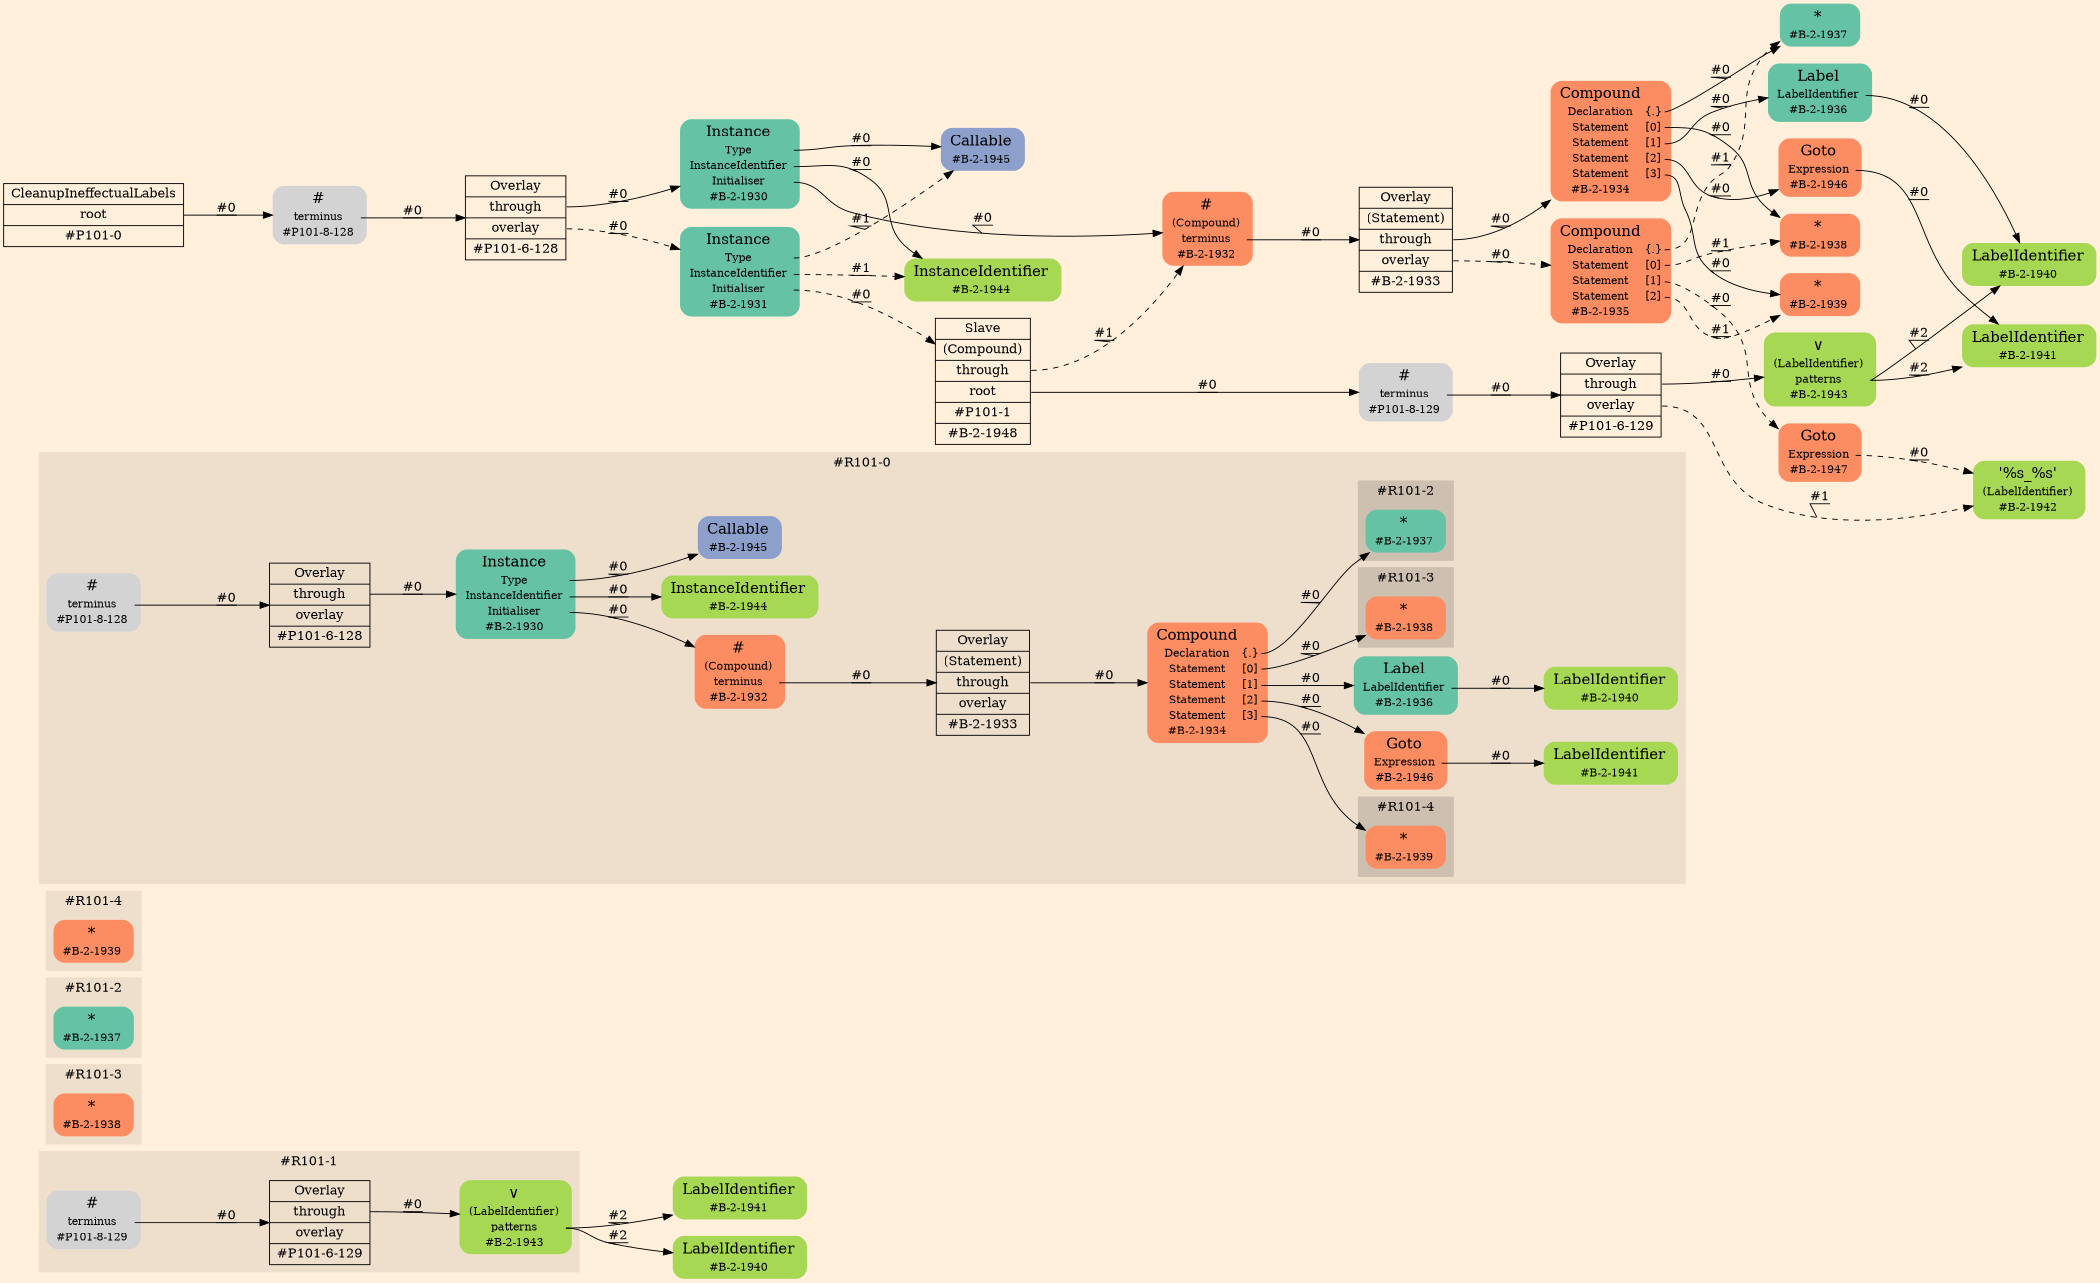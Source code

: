 digraph Inferno {
graph [
rankdir = "LR"
ranksep = 1.0
size = "14,20"
bgcolor = antiquewhite1
color = black
fontcolor = black
];
node [
];
"#R101-1/#B-2-1941" [
shape = "plaintext"
fillcolor = "/set28/5"
label = <<TABLE BORDER="0" CELLBORDER="0" CELLSPACING="0">
 <TR>
  <TD><FONT POINT-SIZE="16.0">LabelIdentifier</FONT></TD>
  <TD></TD>
 </TR>
 <TR>
  <TD>#B-2-1941</TD>
  <TD PORT="port0"></TD>
 </TR>
</TABLE>>
style = "rounded,filled"
fontsize = "12"
];
"#R101-1/#B-2-1940" [
shape = "plaintext"
fillcolor = "/set28/5"
label = <<TABLE BORDER="0" CELLBORDER="0" CELLSPACING="0">
 <TR>
  <TD><FONT POINT-SIZE="16.0">LabelIdentifier</FONT></TD>
  <TD></TD>
 </TR>
 <TR>
  <TD>#B-2-1940</TD>
  <TD PORT="port0"></TD>
 </TR>
</TABLE>>
style = "rounded,filled"
fontsize = "12"
];
subgraph "cluster#R101-1" {
label = "#R101-1"
style = "filled"
color = antiquewhite2
"#R101-1/#B-2-1943" [
shape = "plaintext"
fillcolor = "/set28/5"
label = <<TABLE BORDER="0" CELLBORDER="0" CELLSPACING="0">
 <TR>
  <TD><FONT POINT-SIZE="16.0">∨</FONT></TD>
  <TD></TD>
 </TR>
 <TR>
  <TD>(LabelIdentifier)</TD>
  <TD PORT="port0"></TD>
 </TR>
 <TR>
  <TD>patterns</TD>
  <TD PORT="port1"></TD>
 </TR>
 <TR>
  <TD>#B-2-1943</TD>
  <TD PORT="port2"></TD>
 </TR>
</TABLE>>
style = "rounded,filled"
fontsize = "12"
];
"#R101-1/#P101-8-129" [
shape = "plaintext"
label = <<TABLE BORDER="0" CELLBORDER="0" CELLSPACING="0">
 <TR>
  <TD><FONT POINT-SIZE="16.0">#</FONT></TD>
  <TD></TD>
 </TR>
 <TR>
  <TD>terminus</TD>
  <TD PORT="port0"></TD>
 </TR>
 <TR>
  <TD>#P101-8-129</TD>
  <TD PORT="port1"></TD>
 </TR>
</TABLE>>
style = "rounded,filled"
fontsize = "12"
];
"#R101-1/#P101-6-129" [
shape = "record"
fillcolor = antiquewhite2
label = "<fixed> Overlay | <port0> through | <port1> overlay | <port2> #P101-6-129"
style = "filled"
fontsize = "14"
color = black
fontcolor = black
];
}
subgraph "cluster#R101-3" {
label = "#R101-3"
style = "filled"
color = antiquewhite2
"#R101-3/#B-2-1938" [
shape = "plaintext"
fillcolor = "/set28/2"
label = <<TABLE BORDER="0" CELLBORDER="0" CELLSPACING="0">
 <TR>
  <TD><FONT POINT-SIZE="16.0">*</FONT></TD>
  <TD></TD>
 </TR>
 <TR>
  <TD>#B-2-1938</TD>
  <TD PORT="port0"></TD>
 </TR>
</TABLE>>
style = "rounded,filled"
fontsize = "12"
];
}
subgraph "cluster#R101-2" {
label = "#R101-2"
style = "filled"
color = antiquewhite2
"#R101-2/#B-2-1937" [
shape = "plaintext"
fillcolor = "/set28/1"
label = <<TABLE BORDER="0" CELLBORDER="0" CELLSPACING="0">
 <TR>
  <TD><FONT POINT-SIZE="16.0">*</FONT></TD>
  <TD></TD>
 </TR>
 <TR>
  <TD>#B-2-1937</TD>
  <TD PORT="port0"></TD>
 </TR>
</TABLE>>
style = "rounded,filled"
fontsize = "12"
];
}
subgraph "cluster#R101-4" {
label = "#R101-4"
style = "filled"
color = antiquewhite2
"#R101-4/#B-2-1939" [
shape = "plaintext"
fillcolor = "/set28/2"
label = <<TABLE BORDER="0" CELLBORDER="0" CELLSPACING="0">
 <TR>
  <TD><FONT POINT-SIZE="16.0">*</FONT></TD>
  <TD></TD>
 </TR>
 <TR>
  <TD>#B-2-1939</TD>
  <TD PORT="port0"></TD>
 </TR>
</TABLE>>
style = "rounded,filled"
fontsize = "12"
];
}
subgraph "cluster#R101-0" {
label = "#R101-0"
style = "filled"
color = antiquewhite2
"#R101-0/#B-2-1941" [
shape = "plaintext"
fillcolor = "/set28/5"
label = <<TABLE BORDER="0" CELLBORDER="0" CELLSPACING="0">
 <TR>
  <TD><FONT POINT-SIZE="16.0">LabelIdentifier</FONT></TD>
  <TD></TD>
 </TR>
 <TR>
  <TD>#B-2-1941</TD>
  <TD PORT="port0"></TD>
 </TR>
</TABLE>>
style = "rounded,filled"
fontsize = "12"
];
"#R101-0/#B-2-1945" [
shape = "plaintext"
fillcolor = "/set28/3"
label = <<TABLE BORDER="0" CELLBORDER="0" CELLSPACING="0">
 <TR>
  <TD><FONT POINT-SIZE="16.0">Callable</FONT></TD>
  <TD></TD>
 </TR>
 <TR>
  <TD>#B-2-1945</TD>
  <TD PORT="port0"></TD>
 </TR>
</TABLE>>
style = "rounded,filled"
fontsize = "12"
];
"#R101-0/#B-2-1932" [
shape = "plaintext"
fillcolor = "/set28/2"
label = <<TABLE BORDER="0" CELLBORDER="0" CELLSPACING="0">
 <TR>
  <TD><FONT POINT-SIZE="16.0">#</FONT></TD>
  <TD></TD>
 </TR>
 <TR>
  <TD>(Compound)</TD>
  <TD PORT="port0"></TD>
 </TR>
 <TR>
  <TD>terminus</TD>
  <TD PORT="port1"></TD>
 </TR>
 <TR>
  <TD>#B-2-1932</TD>
  <TD PORT="port2"></TD>
 </TR>
</TABLE>>
style = "rounded,filled"
fontsize = "12"
];
"#R101-0/#B-2-1933" [
shape = "record"
fillcolor = antiquewhite2
label = "<fixed> Overlay | <port0> (Statement) | <port1> through | <port2> overlay | <port3> #B-2-1933"
style = "filled"
fontsize = "14"
color = black
fontcolor = black
];
"#R101-0/#B-2-1944" [
shape = "plaintext"
fillcolor = "/set28/5"
label = <<TABLE BORDER="0" CELLBORDER="0" CELLSPACING="0">
 <TR>
  <TD><FONT POINT-SIZE="16.0">InstanceIdentifier</FONT></TD>
  <TD></TD>
 </TR>
 <TR>
  <TD>#B-2-1944</TD>
  <TD PORT="port0"></TD>
 </TR>
</TABLE>>
style = "rounded,filled"
fontsize = "12"
];
"#R101-0/#B-2-1930" [
shape = "plaintext"
fillcolor = "/set28/1"
label = <<TABLE BORDER="0" CELLBORDER="0" CELLSPACING="0">
 <TR>
  <TD><FONT POINT-SIZE="16.0">Instance</FONT></TD>
  <TD></TD>
 </TR>
 <TR>
  <TD>Type</TD>
  <TD PORT="port0"></TD>
 </TR>
 <TR>
  <TD>InstanceIdentifier</TD>
  <TD PORT="port1"></TD>
 </TR>
 <TR>
  <TD>Initialiser</TD>
  <TD PORT="port2"></TD>
 </TR>
 <TR>
  <TD>#B-2-1930</TD>
  <TD PORT="port3"></TD>
 </TR>
</TABLE>>
style = "rounded,filled"
fontsize = "12"
];
"#R101-0/#B-2-1934" [
shape = "plaintext"
fillcolor = "/set28/2"
label = <<TABLE BORDER="0" CELLBORDER="0" CELLSPACING="0">
 <TR>
  <TD><FONT POINT-SIZE="16.0">Compound</FONT></TD>
  <TD></TD>
 </TR>
 <TR>
  <TD>Declaration</TD>
  <TD PORT="port0">{.}</TD>
 </TR>
 <TR>
  <TD>Statement</TD>
  <TD PORT="port1">[0]</TD>
 </TR>
 <TR>
  <TD>Statement</TD>
  <TD PORT="port2">[1]</TD>
 </TR>
 <TR>
  <TD>Statement</TD>
  <TD PORT="port3">[2]</TD>
 </TR>
 <TR>
  <TD>Statement</TD>
  <TD PORT="port4">[3]</TD>
 </TR>
 <TR>
  <TD>#B-2-1934</TD>
  <TD PORT="port5"></TD>
 </TR>
</TABLE>>
style = "rounded,filled"
fontsize = "12"
];
"#R101-0/#B-2-1936" [
shape = "plaintext"
fillcolor = "/set28/1"
label = <<TABLE BORDER="0" CELLBORDER="0" CELLSPACING="0">
 <TR>
  <TD><FONT POINT-SIZE="16.0">Label</FONT></TD>
  <TD></TD>
 </TR>
 <TR>
  <TD>LabelIdentifier</TD>
  <TD PORT="port0"></TD>
 </TR>
 <TR>
  <TD>#B-2-1936</TD>
  <TD PORT="port1"></TD>
 </TR>
</TABLE>>
style = "rounded,filled"
fontsize = "12"
];
"#R101-0/#P101-8-128" [
shape = "plaintext"
label = <<TABLE BORDER="0" CELLBORDER="0" CELLSPACING="0">
 <TR>
  <TD><FONT POINT-SIZE="16.0">#</FONT></TD>
  <TD></TD>
 </TR>
 <TR>
  <TD>terminus</TD>
  <TD PORT="port0"></TD>
 </TR>
 <TR>
  <TD>#P101-8-128</TD>
  <TD PORT="port1"></TD>
 </TR>
</TABLE>>
style = "rounded,filled"
fontsize = "12"
];
"#R101-0/#B-2-1940" [
shape = "plaintext"
fillcolor = "/set28/5"
label = <<TABLE BORDER="0" CELLBORDER="0" CELLSPACING="0">
 <TR>
  <TD><FONT POINT-SIZE="16.0">LabelIdentifier</FONT></TD>
  <TD></TD>
 </TR>
 <TR>
  <TD>#B-2-1940</TD>
  <TD PORT="port0"></TD>
 </TR>
</TABLE>>
style = "rounded,filled"
fontsize = "12"
];
"#R101-0/#P101-6-128" [
shape = "record"
fillcolor = antiquewhite2
label = "<fixed> Overlay | <port0> through | <port1> overlay | <port2> #P101-6-128"
style = "filled"
fontsize = "14"
color = black
fontcolor = black
];
"#R101-0/#B-2-1946" [
shape = "plaintext"
fillcolor = "/set28/2"
label = <<TABLE BORDER="0" CELLBORDER="0" CELLSPACING="0">
 <TR>
  <TD><FONT POINT-SIZE="16.0">Goto</FONT></TD>
  <TD></TD>
 </TR>
 <TR>
  <TD>Expression</TD>
  <TD PORT="port0"></TD>
 </TR>
 <TR>
  <TD>#B-2-1946</TD>
  <TD PORT="port1"></TD>
 </TR>
</TABLE>>
style = "rounded,filled"
fontsize = "12"
];
subgraph "cluster#R101-4" {
label = "#R101-4"
style = "filled"
color = antiquewhite3
"#R101-0/#B-2-1939" [
shape = "plaintext"
fillcolor = "/set28/2"
label = <<TABLE BORDER="0" CELLBORDER="0" CELLSPACING="0">
 <TR>
  <TD><FONT POINT-SIZE="16.0">*</FONT></TD>
  <TD></TD>
 </TR>
 <TR>
  <TD>#B-2-1939</TD>
  <TD PORT="port0"></TD>
 </TR>
</TABLE>>
style = "rounded,filled"
fontsize = "12"
];
}
subgraph "cluster#R101-2" {
label = "#R101-2"
style = "filled"
color = antiquewhite3
"#R101-0/#B-2-1937" [
shape = "plaintext"
fillcolor = "/set28/1"
label = <<TABLE BORDER="0" CELLBORDER="0" CELLSPACING="0">
 <TR>
  <TD><FONT POINT-SIZE="16.0">*</FONT></TD>
  <TD></TD>
 </TR>
 <TR>
  <TD>#B-2-1937</TD>
  <TD PORT="port0"></TD>
 </TR>
</TABLE>>
style = "rounded,filled"
fontsize = "12"
];
}
subgraph "cluster#R101-3" {
label = "#R101-3"
style = "filled"
color = antiquewhite3
"#R101-0/#B-2-1938" [
shape = "plaintext"
fillcolor = "/set28/2"
label = <<TABLE BORDER="0" CELLBORDER="0" CELLSPACING="0">
 <TR>
  <TD><FONT POINT-SIZE="16.0">*</FONT></TD>
  <TD></TD>
 </TR>
 <TR>
  <TD>#B-2-1938</TD>
  <TD PORT="port0"></TD>
 </TR>
</TABLE>>
style = "rounded,filled"
fontsize = "12"
];
}
}
"CR#P101-0" [
shape = "record"
fillcolor = antiquewhite1
label = "<fixed> CleanupIneffectualLabels | <port0> root | <port1> #P101-0"
style = "filled"
fontsize = "14"
color = black
fontcolor = black
];
"#P101-8-128" [
shape = "plaintext"
label = <<TABLE BORDER="0" CELLBORDER="0" CELLSPACING="0">
 <TR>
  <TD><FONT POINT-SIZE="16.0">#</FONT></TD>
  <TD></TD>
 </TR>
 <TR>
  <TD>terminus</TD>
  <TD PORT="port0"></TD>
 </TR>
 <TR>
  <TD>#P101-8-128</TD>
  <TD PORT="port1"></TD>
 </TR>
</TABLE>>
style = "rounded,filled"
fontsize = "12"
];
"#P101-6-128" [
shape = "record"
fillcolor = antiquewhite1
label = "<fixed> Overlay | <port0> through | <port1> overlay | <port2> #P101-6-128"
style = "filled"
fontsize = "14"
color = black
fontcolor = black
];
"#B-2-1930" [
shape = "plaintext"
fillcolor = "/set28/1"
label = <<TABLE BORDER="0" CELLBORDER="0" CELLSPACING="0">
 <TR>
  <TD><FONT POINT-SIZE="16.0">Instance</FONT></TD>
  <TD></TD>
 </TR>
 <TR>
  <TD>Type</TD>
  <TD PORT="port0"></TD>
 </TR>
 <TR>
  <TD>InstanceIdentifier</TD>
  <TD PORT="port1"></TD>
 </TR>
 <TR>
  <TD>Initialiser</TD>
  <TD PORT="port2"></TD>
 </TR>
 <TR>
  <TD>#B-2-1930</TD>
  <TD PORT="port3"></TD>
 </TR>
</TABLE>>
style = "rounded,filled"
fontsize = "12"
];
"#B-2-1945" [
shape = "plaintext"
fillcolor = "/set28/3"
label = <<TABLE BORDER="0" CELLBORDER="0" CELLSPACING="0">
 <TR>
  <TD><FONT POINT-SIZE="16.0">Callable</FONT></TD>
  <TD></TD>
 </TR>
 <TR>
  <TD>#B-2-1945</TD>
  <TD PORT="port0"></TD>
 </TR>
</TABLE>>
style = "rounded,filled"
fontsize = "12"
];
"#B-2-1944" [
shape = "plaintext"
fillcolor = "/set28/5"
label = <<TABLE BORDER="0" CELLBORDER="0" CELLSPACING="0">
 <TR>
  <TD><FONT POINT-SIZE="16.0">InstanceIdentifier</FONT></TD>
  <TD></TD>
 </TR>
 <TR>
  <TD>#B-2-1944</TD>
  <TD PORT="port0"></TD>
 </TR>
</TABLE>>
style = "rounded,filled"
fontsize = "12"
];
"#B-2-1932" [
shape = "plaintext"
fillcolor = "/set28/2"
label = <<TABLE BORDER="0" CELLBORDER="0" CELLSPACING="0">
 <TR>
  <TD><FONT POINT-SIZE="16.0">#</FONT></TD>
  <TD></TD>
 </TR>
 <TR>
  <TD>(Compound)</TD>
  <TD PORT="port0"></TD>
 </TR>
 <TR>
  <TD>terminus</TD>
  <TD PORT="port1"></TD>
 </TR>
 <TR>
  <TD>#B-2-1932</TD>
  <TD PORT="port2"></TD>
 </TR>
</TABLE>>
style = "rounded,filled"
fontsize = "12"
];
"#B-2-1933" [
shape = "record"
fillcolor = antiquewhite1
label = "<fixed> Overlay | <port0> (Statement) | <port1> through | <port2> overlay | <port3> #B-2-1933"
style = "filled"
fontsize = "14"
color = black
fontcolor = black
];
"#B-2-1934" [
shape = "plaintext"
fillcolor = "/set28/2"
label = <<TABLE BORDER="0" CELLBORDER="0" CELLSPACING="0">
 <TR>
  <TD><FONT POINT-SIZE="16.0">Compound</FONT></TD>
  <TD></TD>
 </TR>
 <TR>
  <TD>Declaration</TD>
  <TD PORT="port0">{.}</TD>
 </TR>
 <TR>
  <TD>Statement</TD>
  <TD PORT="port1">[0]</TD>
 </TR>
 <TR>
  <TD>Statement</TD>
  <TD PORT="port2">[1]</TD>
 </TR>
 <TR>
  <TD>Statement</TD>
  <TD PORT="port3">[2]</TD>
 </TR>
 <TR>
  <TD>Statement</TD>
  <TD PORT="port4">[3]</TD>
 </TR>
 <TR>
  <TD>#B-2-1934</TD>
  <TD PORT="port5"></TD>
 </TR>
</TABLE>>
style = "rounded,filled"
fontsize = "12"
];
"#B-2-1937" [
shape = "plaintext"
fillcolor = "/set28/1"
label = <<TABLE BORDER="0" CELLBORDER="0" CELLSPACING="0">
 <TR>
  <TD><FONT POINT-SIZE="16.0">*</FONT></TD>
  <TD></TD>
 </TR>
 <TR>
  <TD>#B-2-1937</TD>
  <TD PORT="port0"></TD>
 </TR>
</TABLE>>
style = "rounded,filled"
fontsize = "12"
];
"#B-2-1938" [
shape = "plaintext"
fillcolor = "/set28/2"
label = <<TABLE BORDER="0" CELLBORDER="0" CELLSPACING="0">
 <TR>
  <TD><FONT POINT-SIZE="16.0">*</FONT></TD>
  <TD></TD>
 </TR>
 <TR>
  <TD>#B-2-1938</TD>
  <TD PORT="port0"></TD>
 </TR>
</TABLE>>
style = "rounded,filled"
fontsize = "12"
];
"#B-2-1936" [
shape = "plaintext"
fillcolor = "/set28/1"
label = <<TABLE BORDER="0" CELLBORDER="0" CELLSPACING="0">
 <TR>
  <TD><FONT POINT-SIZE="16.0">Label</FONT></TD>
  <TD></TD>
 </TR>
 <TR>
  <TD>LabelIdentifier</TD>
  <TD PORT="port0"></TD>
 </TR>
 <TR>
  <TD>#B-2-1936</TD>
  <TD PORT="port1"></TD>
 </TR>
</TABLE>>
style = "rounded,filled"
fontsize = "12"
];
"#B-2-1940" [
shape = "plaintext"
fillcolor = "/set28/5"
label = <<TABLE BORDER="0" CELLBORDER="0" CELLSPACING="0">
 <TR>
  <TD><FONT POINT-SIZE="16.0">LabelIdentifier</FONT></TD>
  <TD></TD>
 </TR>
 <TR>
  <TD>#B-2-1940</TD>
  <TD PORT="port0"></TD>
 </TR>
</TABLE>>
style = "rounded,filled"
fontsize = "12"
];
"#B-2-1946" [
shape = "plaintext"
fillcolor = "/set28/2"
label = <<TABLE BORDER="0" CELLBORDER="0" CELLSPACING="0">
 <TR>
  <TD><FONT POINT-SIZE="16.0">Goto</FONT></TD>
  <TD></TD>
 </TR>
 <TR>
  <TD>Expression</TD>
  <TD PORT="port0"></TD>
 </TR>
 <TR>
  <TD>#B-2-1946</TD>
  <TD PORT="port1"></TD>
 </TR>
</TABLE>>
style = "rounded,filled"
fontsize = "12"
];
"#B-2-1941" [
shape = "plaintext"
fillcolor = "/set28/5"
label = <<TABLE BORDER="0" CELLBORDER="0" CELLSPACING="0">
 <TR>
  <TD><FONT POINT-SIZE="16.0">LabelIdentifier</FONT></TD>
  <TD></TD>
 </TR>
 <TR>
  <TD>#B-2-1941</TD>
  <TD PORT="port0"></TD>
 </TR>
</TABLE>>
style = "rounded,filled"
fontsize = "12"
];
"#B-2-1939" [
shape = "plaintext"
fillcolor = "/set28/2"
label = <<TABLE BORDER="0" CELLBORDER="0" CELLSPACING="0">
 <TR>
  <TD><FONT POINT-SIZE="16.0">*</FONT></TD>
  <TD></TD>
 </TR>
 <TR>
  <TD>#B-2-1939</TD>
  <TD PORT="port0"></TD>
 </TR>
</TABLE>>
style = "rounded,filled"
fontsize = "12"
];
"#B-2-1935" [
shape = "plaintext"
fillcolor = "/set28/2"
label = <<TABLE BORDER="0" CELLBORDER="0" CELLSPACING="0">
 <TR>
  <TD><FONT POINT-SIZE="16.0">Compound</FONT></TD>
  <TD></TD>
 </TR>
 <TR>
  <TD>Declaration</TD>
  <TD PORT="port0">{.}</TD>
 </TR>
 <TR>
  <TD>Statement</TD>
  <TD PORT="port1">[0]</TD>
 </TR>
 <TR>
  <TD>Statement</TD>
  <TD PORT="port2">[1]</TD>
 </TR>
 <TR>
  <TD>Statement</TD>
  <TD PORT="port3">[2]</TD>
 </TR>
 <TR>
  <TD>#B-2-1935</TD>
  <TD PORT="port4"></TD>
 </TR>
</TABLE>>
style = "rounded,filled"
fontsize = "12"
];
"#B-2-1947" [
shape = "plaintext"
fillcolor = "/set28/2"
label = <<TABLE BORDER="0" CELLBORDER="0" CELLSPACING="0">
 <TR>
  <TD><FONT POINT-SIZE="16.0">Goto</FONT></TD>
  <TD></TD>
 </TR>
 <TR>
  <TD>Expression</TD>
  <TD PORT="port0"></TD>
 </TR>
 <TR>
  <TD>#B-2-1947</TD>
  <TD PORT="port1"></TD>
 </TR>
</TABLE>>
style = "rounded,filled"
fontsize = "12"
];
"#B-2-1942" [
shape = "plaintext"
fillcolor = "/set28/5"
label = <<TABLE BORDER="0" CELLBORDER="0" CELLSPACING="0">
 <TR>
  <TD><FONT POINT-SIZE="16.0">'%s_%s'</FONT></TD>
  <TD></TD>
 </TR>
 <TR>
  <TD>(LabelIdentifier)</TD>
  <TD PORT="port0"></TD>
 </TR>
 <TR>
  <TD>#B-2-1942</TD>
  <TD PORT="port1"></TD>
 </TR>
</TABLE>>
style = "rounded,filled"
fontsize = "12"
];
"#B-2-1931" [
shape = "plaintext"
fillcolor = "/set28/1"
label = <<TABLE BORDER="0" CELLBORDER="0" CELLSPACING="0">
 <TR>
  <TD><FONT POINT-SIZE="16.0">Instance</FONT></TD>
  <TD></TD>
 </TR>
 <TR>
  <TD>Type</TD>
  <TD PORT="port0"></TD>
 </TR>
 <TR>
  <TD>InstanceIdentifier</TD>
  <TD PORT="port1"></TD>
 </TR>
 <TR>
  <TD>Initialiser</TD>
  <TD PORT="port2"></TD>
 </TR>
 <TR>
  <TD>#B-2-1931</TD>
  <TD PORT="port3"></TD>
 </TR>
</TABLE>>
style = "rounded,filled"
fontsize = "12"
];
"#B-2-1948" [
shape = "record"
fillcolor = antiquewhite1
label = "<fixed> Slave | <port0> (Compound) | <port1> through | <port2> root | <port3> #P101-1 | <port4> #B-2-1948"
style = "filled"
fontsize = "14"
color = black
fontcolor = black
];
"#P101-8-129" [
shape = "plaintext"
label = <<TABLE BORDER="0" CELLBORDER="0" CELLSPACING="0">
 <TR>
  <TD><FONT POINT-SIZE="16.0">#</FONT></TD>
  <TD></TD>
 </TR>
 <TR>
  <TD>terminus</TD>
  <TD PORT="port0"></TD>
 </TR>
 <TR>
  <TD>#P101-8-129</TD>
  <TD PORT="port1"></TD>
 </TR>
</TABLE>>
style = "rounded,filled"
fontsize = "12"
];
"#P101-6-129" [
shape = "record"
fillcolor = antiquewhite1
label = "<fixed> Overlay | <port0> through | <port1> overlay | <port2> #P101-6-129"
style = "filled"
fontsize = "14"
color = black
fontcolor = black
];
"#B-2-1943" [
shape = "plaintext"
fillcolor = "/set28/5"
label = <<TABLE BORDER="0" CELLBORDER="0" CELLSPACING="0">
 <TR>
  <TD><FONT POINT-SIZE="16.0">∨</FONT></TD>
  <TD></TD>
 </TR>
 <TR>
  <TD>(LabelIdentifier)</TD>
  <TD PORT="port0"></TD>
 </TR>
 <TR>
  <TD>patterns</TD>
  <TD PORT="port1"></TD>
 </TR>
 <TR>
  <TD>#B-2-1943</TD>
  <TD PORT="port2"></TD>
 </TR>
</TABLE>>
style = "rounded,filled"
fontsize = "12"
];
"CR#P101-0":port0 -> "#P101-8-128" [style="solid"
label = "#0"
decorate = true
color = black
fontcolor = black
];
"#P101-8-128":port0 -> "#P101-6-128" [style="solid"
label = "#0"
decorate = true
color = black
fontcolor = black
];
"#P101-6-128":port0 -> "#B-2-1930" [style="solid"
label = "#0"
decorate = true
color = black
fontcolor = black
];
"#P101-6-128":port1 -> "#B-2-1931" [style="dashed"
label = "#0"
decorate = true
color = black
fontcolor = black
];
"#B-2-1930":port0 -> "#B-2-1945" [style="solid"
label = "#0"
decorate = true
color = black
fontcolor = black
];
"#B-2-1930":port1 -> "#B-2-1944" [style="solid"
label = "#0"
decorate = true
color = black
fontcolor = black
];
"#B-2-1930":port2 -> "#B-2-1932" [style="solid"
label = "#0"
decorate = true
color = black
fontcolor = black
];
"#B-2-1932":port1 -> "#B-2-1933" [style="solid"
label = "#0"
decorate = true
color = black
fontcolor = black
];
"#B-2-1933":port1 -> "#B-2-1934" [style="solid"
label = "#0"
decorate = true
color = black
fontcolor = black
];
"#B-2-1933":port2 -> "#B-2-1935" [style="dashed"
label = "#0"
decorate = true
color = black
fontcolor = black
];
"#B-2-1934":port0 -> "#B-2-1937" [style="solid"
label = "#0"
decorate = true
color = black
fontcolor = black
];
"#B-2-1934":port1 -> "#B-2-1938" [style="solid"
label = "#0"
decorate = true
color = black
fontcolor = black
];
"#B-2-1934":port2 -> "#B-2-1936" [style="solid"
label = "#0"
decorate = true
color = black
fontcolor = black
];
"#B-2-1934":port3 -> "#B-2-1946" [style="solid"
label = "#0"
decorate = true
color = black
fontcolor = black
];
"#B-2-1934":port4 -> "#B-2-1939" [style="solid"
label = "#0"
decorate = true
color = black
fontcolor = black
];
"#B-2-1936":port0 -> "#B-2-1940" [style="solid"
label = "#0"
decorate = true
color = black
fontcolor = black
];
"#B-2-1946":port0 -> "#B-2-1941" [style="solid"
label = "#0"
decorate = true
color = black
fontcolor = black
];
"#B-2-1935":port0 -> "#B-2-1937" [style="dashed"
label = "#1"
decorate = true
color = black
fontcolor = black
];
"#B-2-1935":port1 -> "#B-2-1938" [style="dashed"
label = "#1"
decorate = true
color = black
fontcolor = black
];
"#B-2-1935":port2 -> "#B-2-1947" [style="dashed"
label = "#0"
decorate = true
color = black
fontcolor = black
];
"#B-2-1935":port3 -> "#B-2-1939" [style="dashed"
label = "#1"
decorate = true
color = black
fontcolor = black
];
"#B-2-1947":port0 -> "#B-2-1942" [style="dashed"
label = "#0"
decorate = true
color = black
fontcolor = black
];
"#B-2-1931":port0 -> "#B-2-1945" [style="dashed"
label = "#1"
decorate = true
color = black
fontcolor = black
];
"#B-2-1931":port1 -> "#B-2-1944" [style="dashed"
label = "#1"
decorate = true
color = black
fontcolor = black
];
"#B-2-1931":port2 -> "#B-2-1948" [style="dashed"
label = "#0"
decorate = true
color = black
fontcolor = black
];
"#B-2-1948":port1 -> "#B-2-1932" [style="dashed"
label = "#1"
decorate = true
color = black
fontcolor = black
];
"#B-2-1948":port2 -> "#P101-8-129" [style="solid"
label = "#0"
decorate = true
color = black
fontcolor = black
];
"#P101-8-129":port0 -> "#P101-6-129" [style="solid"
label = "#0"
decorate = true
color = black
fontcolor = black
];
"#P101-6-129":port0 -> "#B-2-1943" [style="solid"
label = "#0"
decorate = true
color = black
fontcolor = black
];
"#P101-6-129":port1 -> "#B-2-1942" [style="dashed"
label = "#1"
decorate = true
color = black
fontcolor = black
];
"#B-2-1943":port1 -> "#B-2-1940" [style="solid"
label = "#2"
decorate = true
color = black
fontcolor = black
];
"#B-2-1943":port1 -> "#B-2-1941" [style="solid"
label = "#2"
decorate = true
color = black
fontcolor = black
];
"#R101-0/#B-2-1932":port1 -> "#R101-0/#B-2-1933" [style="solid"
label = "#0"
decorate = true
color = black
fontcolor = black
];
"#R101-0/#B-2-1933":port1 -> "#R101-0/#B-2-1934" [style="solid"
label = "#0"
decorate = true
color = black
fontcolor = black
];
"#R101-0/#B-2-1930":port0 -> "#R101-0/#B-2-1945" [style="solid"
label = "#0"
decorate = true
color = black
fontcolor = black
];
"#R101-0/#B-2-1930":port1 -> "#R101-0/#B-2-1944" [style="solid"
label = "#0"
decorate = true
color = black
fontcolor = black
];
"#R101-0/#B-2-1930":port2 -> "#R101-0/#B-2-1932" [style="solid"
label = "#0"
decorate = true
color = black
fontcolor = black
];
"#R101-0/#B-2-1934":port0 -> "#R101-0/#B-2-1937" [style="solid"
label = "#0"
decorate = true
color = black
fontcolor = black
];
"#R101-0/#B-2-1934":port1 -> "#R101-0/#B-2-1938" [style="solid"
label = "#0"
decorate = true
color = black
fontcolor = black
];
"#R101-0/#B-2-1934":port2 -> "#R101-0/#B-2-1936" [style="solid"
label = "#0"
decorate = true
color = black
fontcolor = black
];
"#R101-0/#B-2-1934":port3 -> "#R101-0/#B-2-1946" [style="solid"
label = "#0"
decorate = true
color = black
fontcolor = black
];
"#R101-0/#B-2-1934":port4 -> "#R101-0/#B-2-1939" [style="solid"
label = "#0"
decorate = true
color = black
fontcolor = black
];
"#R101-0/#B-2-1936":port0 -> "#R101-0/#B-2-1940" [style="solid"
label = "#0"
decorate = true
color = black
fontcolor = black
];
"#R101-0/#P101-8-128":port0 -> "#R101-0/#P101-6-128" [style="solid"
label = "#0"
decorate = true
color = black
fontcolor = black
];
"#R101-0/#P101-6-128":port0 -> "#R101-0/#B-2-1930" [style="solid"
label = "#0"
decorate = true
color = black
fontcolor = black
];
"#R101-0/#B-2-1946":port0 -> "#R101-0/#B-2-1941" [style="solid"
label = "#0"
decorate = true
color = black
fontcolor = black
];
"#R101-1/#B-2-1943":port1 -> "#R101-1/#B-2-1940" [style="solid"
label = "#2"
decorate = true
color = black
fontcolor = black
];
"#R101-1/#B-2-1943":port1 -> "#R101-1/#B-2-1941" [style="solid"
label = "#2"
decorate = true
color = black
fontcolor = black
];
"#R101-1/#P101-8-129":port0 -> "#R101-1/#P101-6-129" [style="solid"
label = "#0"
decorate = true
color = black
fontcolor = black
];
"#R101-1/#P101-6-129":port0 -> "#R101-1/#B-2-1943" [style="solid"
label = "#0"
decorate = true
color = black
fontcolor = black
];
}
